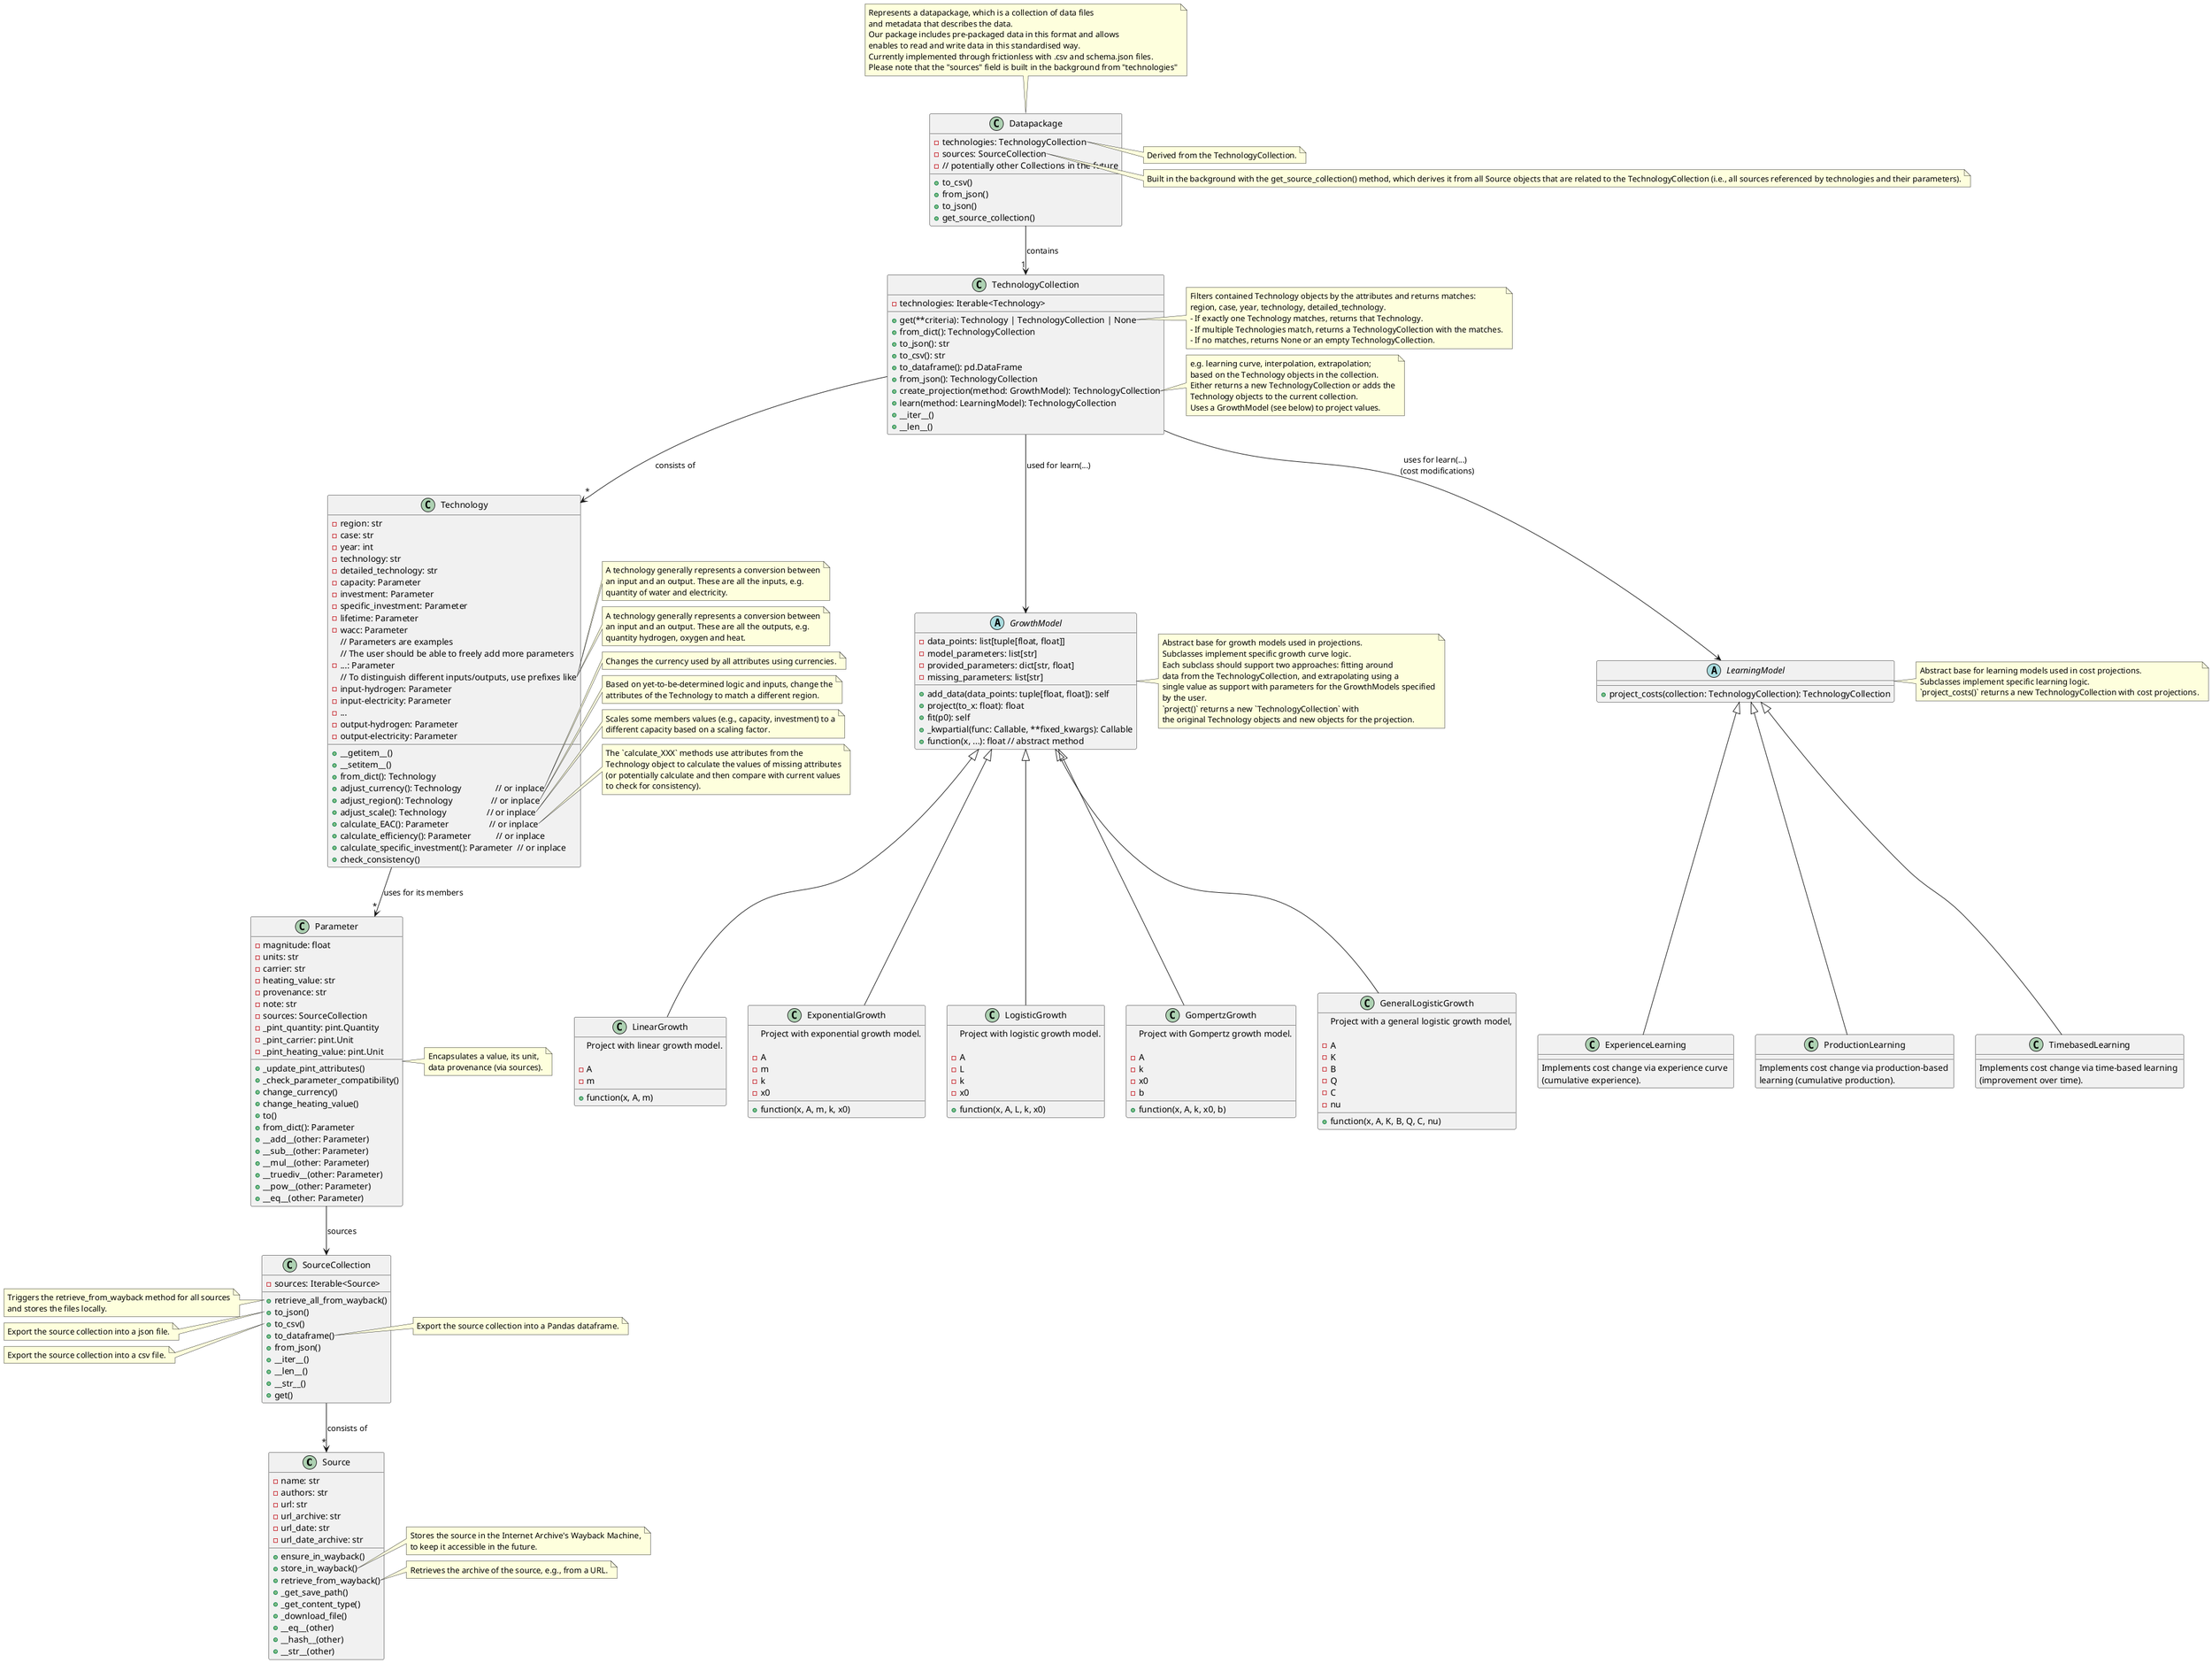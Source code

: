 /'
SPDX-FileCopyrightText: The technology-data authors
SPDX-License-Identifier: MIT
'/

@startuml Class Diagram

class Source {
  - name: str
  - authors: str
  - url: str
  - url_archive: str
  - url_date: str
  - url_date_archive: str

  + ensure_in_wayback()
  + store_in_wayback()
  + retrieve_from_wayback()
  + _get_save_path()
  + _get_content_type()
  + _download_file()
  + __eq__(other)
  + __hash__(other)
  + __str__(other)
}

note right of Source::store_in_wayback
  Stores the source in the Internet Archive's Wayback Machine,
  to keep it accessible in the future.
end note

note right of Source::retrieve_from_wayback
  Retrieves the archive of the source, e.g., from a URL.
end note

class Parameter {
  - magnitude: float
  - units: str
  - carrier: str
  - heating_value: str
  - provenance: str
  - note: str
  - sources: SourceCollection
  - _pint_quantity: pint.Quantity
  - _pint_carrier: pint.Unit
  - _pint_heating_value: pint.Unit

  + _update_pint_attributes()
  + _check_parameter_compatibility()
  + change_currency()
  + change_heating_value()
  + to()
  + from_dict(): Parameter
  + __add__(other: Parameter)
  + __sub__(other: Parameter)
  + __mul__(other: Parameter)
  + __truediv__(other: Parameter)
  + __pow__(other: Parameter)
  + __eq__(other: Parameter)
}

note right of Parameter
  Encapsulates a value, its unit,
  data provenance (via sources).
end note

class Technology {
  - region: str
  - case: str
  - year: int
  - technology: str
  - detailed_technology: str
  - capacity: Parameter
  - investment: Parameter
  - specific_investment: Parameter
  - lifetime: Parameter
  - wacc: Parameter
  // Parameters are examples
  // The user should be able to freely add more parameters
  - ...: Parameter
  // To distinguish different inputs/outputs, use prefixes like
  - input-hydrogen: Parameter
  - input-electricity: Parameter
  - ...
  - output-hydrogen: Parameter
  - output-electricity: Parameter

  + __getitem__()
  + __setitem__()
  + from_dict(): Technology
  + adjust_currency(): Technology               // or inplace
  + adjust_region(): Technology                 // or inplace
  + adjust_scale(): Technology                  // or inplace
  + calculate_EAC(): Parameter                  // or inplace
  + calculate_efficiency(): Parameter           // or inplace
  + calculate_specific_investment(): Parameter  // or inplace
  + check_consistency()
}

note right of Technology::inputs
    A technology generally represents a conversion between
    an input and an output. These are all the inputs, e.g.
    quantity of water and electricity.
end note

note right of Technology::outputs
    A technology generally represents a conversion between
    an input and an output. These are all the outputs, e.g.
    quantity hydrogen, oxygen and heat.
end note

note right of Technology::adjust_currency
  Changes the currency used by all attributes using currencies.
end note

note right of Technology::adjust_region
  Based on yet-to-be-determined logic and inputs, change the
  attributes of the Technology to match a different region.
end note

note right of Technology::adjust_scale
  Scales some members values (e.g., capacity, investment) to a
  different capacity based on a scaling factor.
end note

note right of Technology::calculate_EAC
  The `calculate_XXX` methods use attributes from the
  Technology object to calculate the values of missing attributes
  (or potentially calculate and then compare with current values
  to check for consistency).
end note

class TechnologyCollection {
  - technologies: Iterable<Technology>
  + get(**criteria): Technology | TechnologyCollection | None
  + from_dict(): TechnologyCollection
  + to_json(): str
  + to_csv(): str
  + to_dataframe(): pd.DataFrame
  + from_json(): TechnologyCollection
  + create_projection(method: GrowthModel): TechnologyCollection
  + learn(method: LearningModel): TechnologyCollection
  + __iter__()
  + __len__()
  ' TODO: Think about more methods here
}

note right of TechnologyCollection::get
  Filters contained Technology objects by the attributes and returns matches:
  region, case, year, technology, detailed_technology.
  - If exactly one Technology matches, returns that Technology.
  - If multiple Technologies match, returns a TechnologyCollection with the matches.
  - If no matches, returns None or an empty TechnologyCollection.
end note

note right of TechnologyCollection::create_projection
  e.g. learning curve, interpolation, extrapolation;
  based on the Technology objects in the collection.
  Either returns a new TechnologyCollection or adds the
  Technology objects to the current collection.
  Uses a GrowthModel (see below) to project values.
end note

abstract class GrowthModel {
  - data_points: list[tuple[float, float]]
  - model_parameters: list[str]
  - provided_parameters: dict[str, float]
  - missing_parameters: list[str]
  + add_data(data_points: tuple[float, float]): self
  + project(to_x: float): float
  + fit(p0): self
  + _kwpartial(func: Callable, **fixed_kwargs): Callable
  + function(x, ...): float // abstract method
}

class LinearGrowth {
  Project with linear growth model.

  - A
  - m
  + function(x, A, m)
}

class ExponentialGrowth {
  Project with exponential growth model.

  - A
  - m
  - k
  - x0
  + function(x, A, m, k, x0)
}

class LogisticGrowth {
  Project with logistic growth model.

  - A
  - L
  - k
  - x0
  + function(x, A, L, k, x0)
}

class GompertzGrowth {
  Project with Gompertz growth model.

  - A
  - k
  - x0
  - b
  + function(x, A, k, x0, b)
}

class GeneralLogisticGrowth {
  Project with a general logistic growth model,

  - A
  - K
  - B
  - Q
  - C
  - nu
  + function(x, A, K, B, Q, C, nu)
}

note right of GrowthModel
  Abstract base for growth models used in projections.
  Subclasses implement specific growth curve logic.
  Each subclass should support two approaches: fitting around
  data from the TechnologyCollection, and extrapolating using a
  single value as support with parameters for the GrowthModels specified
  by the user.
  `project()` returns a new `TechnologyCollection` with
  the original Technology objects and new objects for the projection.
end note

class SourceCollection {
  - sources: Iterable<Source>
  + retrieve_all_from_wayback()
  + to_json()
  + to_csv()
  + to_dataframe()
  + from_json()
  + __iter__()
  + __len__()
  + __str__()
  + get()
}

note left of SourceCollection::retrieve_all_from_wayback
  Triggers the retrieve_from_wayback method for all sources
  and stores the files locally.
end note

note left of SourceCollection::to_json
  Export the source collection into a json file.
end note

note left of SourceCollection::to_csv
  Export the source collection into a csv file.
end note

note right of SourceCollection::to_dataframe
  Export the source collection into a Pandas dataframe.
end note

class Datapackage {
  - technologies: TechnologyCollection
  - sources: SourceCollection
  - // potentially other Collections in the future
  + to_csv()
  + from_json()
  + to_json()
  + get_source_collection()
}

note top of Datapackage
  Represents a datapackage, which is a collection of data files
  and metadata that describes the data.
  Our package includes pre-packaged data in this format and allows
  enables to read and write data in this standardised way.
  Currently implemented through frictionless with .csv and schema.json files.
  Please note that the "sources" field is built in the background from "technologies"
end note

note right of Datapackage::technologies
  Derived from the TechnologyCollection.
end note

note right of Datapackage::sources
  Built in the background with the get_source_collection() method, which derives it from all Source objects that are related to the TechnologyCollection (i.e., all sources referenced by technologies and their parameters).
end note

Parameter --> SourceCollection : sources
Technology --> "*" Parameter : uses for its members
TechnologyCollection --> "*" Technology : consists of
SourceCollection --> "*" Source : consists of
Datapackage --> "1" TechnologyCollection : contains
TechnologyCollection --> GrowthModel : used for learn(...)
GrowthModel <|-- LinearGrowth
GrowthModel <|-- ExponentialGrowth
GrowthModel <|-- LogisticGrowth
GrowthModel <|-- GompertzGrowth
GrowthModel <|-- GeneralLogisticGrowth

abstract class LearningModel {
  + project_costs(collection: TechnologyCollection): TechnologyCollection
}

class ExperienceLearning {
  Implements cost change via experience curve \n(cumulative experience).
}

class ProductionLearning {
  Implements cost change via production-based \nlearning (cumulative production).
}

class TimebasedLearning {
  Implements cost change via time-based learning \n(improvement over time).
}

note right of LearningModel
  Abstract base for learning models used in cost projections.
  Subclasses implement specific learning logic.
  `project_costs()` returns a new TechnologyCollection with cost projections.
end note

TechnologyCollection --> LearningModel : uses for learn(...) \n (cost modifications)
LearningModel <|-- ExperienceLearning
LearningModel <|-- ProductionLearning
LearningModel <|-- TimebasedLearning
@enduml
